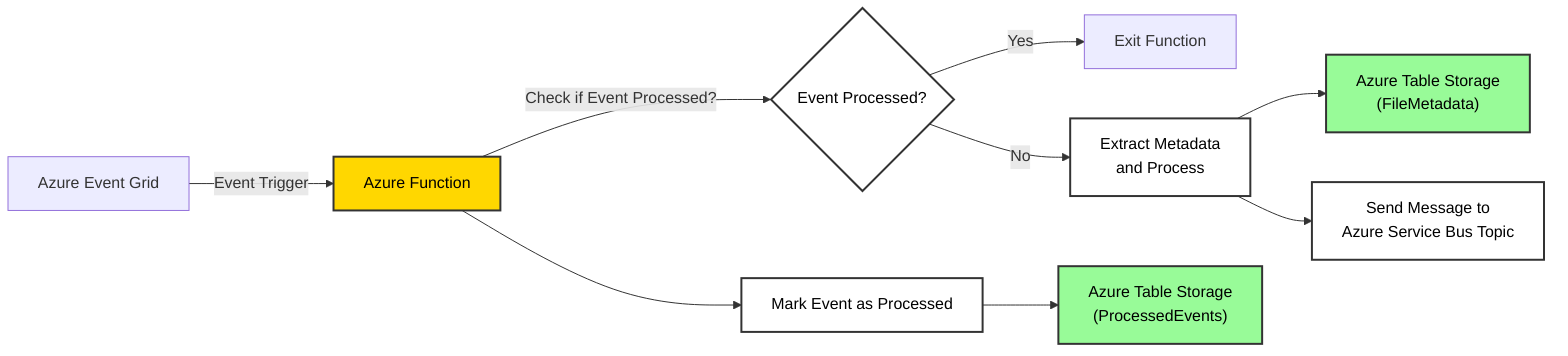flowchart LR
    C["Azure Event Grid"] -- "Event Trigger" --> D["Azure Function"]

    D --> |Check if Event Processed?| E{"Event Processed?"}

    E -- Yes --> F["Exit Function"]

    E -- No --> G["Extract Metadata<br/>and Process"]

    G --> H["Azure Table Storage<br/>(FileMetadata)"]

    G --> I["Send Message to<br/>Azure Service Bus Topic"]

    D --> M["Mark Event as Processed"]

    M --> N["Azure Table Storage<br/>(ProcessedEvents)"]

%% Styles
    style D fill:#FFD700,stroke:#333,stroke-width:2px,color:#000
    style E fill:#FFF,stroke:#333,stroke-width:2px,color:#000
    style G fill:#FFF,stroke:#333,stroke-width:2px,color:#000
    style H fill:#98FB98,stroke:#333,stroke-width:2px,color:#000
    style I fill:#FFF,stroke:#333,stroke-width:2px,color:#000
    style M fill:#FFF,stroke:#333,stroke-width:2px,color:#000
    style N fill:#98FB98,stroke:#333,stroke-width:2px,color:#000
